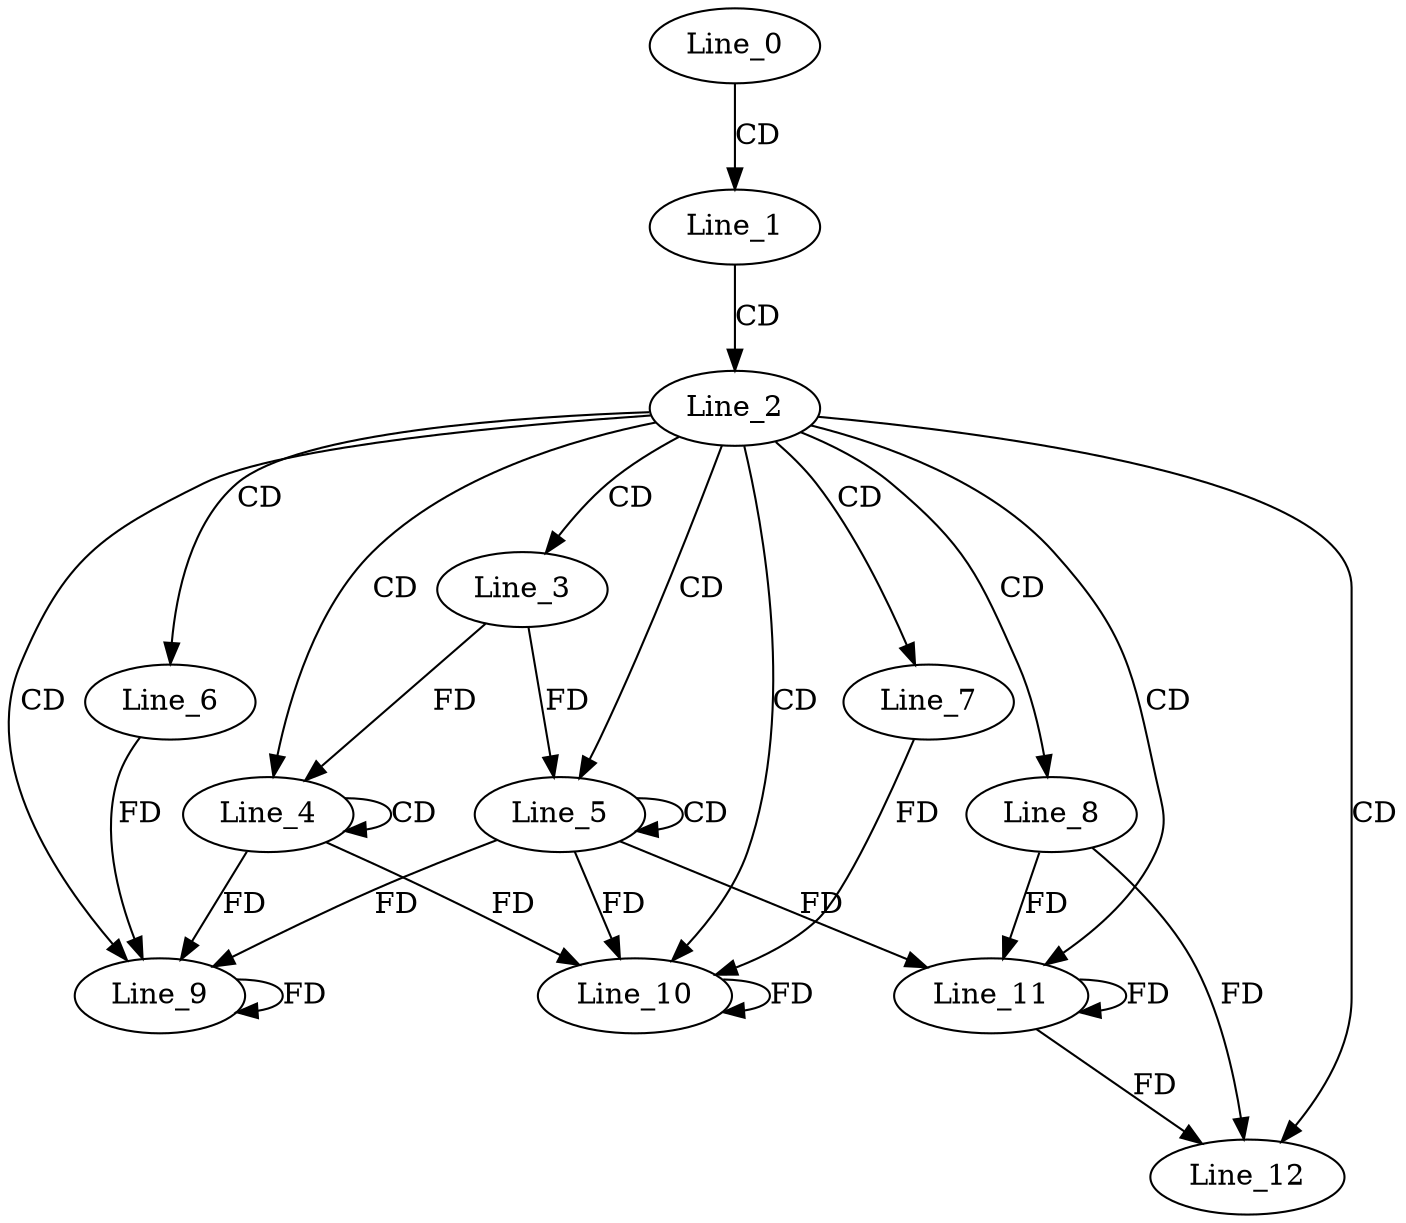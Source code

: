 digraph G {
  Line_0;
  Line_1;
  Line_2;
  Line_3;
  Line_4;
  Line_4;
  Line_5;
  Line_5;
  Line_6;
  Line_7;
  Line_8;
  Line_9;
  Line_10;
  Line_11;
  Line_12;
  Line_12;
  Line_0 -> Line_1 [ label="CD" ];
  Line_1 -> Line_2 [ label="CD" ];
  Line_2 -> Line_3 [ label="CD" ];
  Line_2 -> Line_4 [ label="CD" ];
  Line_4 -> Line_4 [ label="CD" ];
  Line_3 -> Line_4 [ label="FD" ];
  Line_2 -> Line_5 [ label="CD" ];
  Line_5 -> Line_5 [ label="CD" ];
  Line_3 -> Line_5 [ label="FD" ];
  Line_2 -> Line_6 [ label="CD" ];
  Line_2 -> Line_7 [ label="CD" ];
  Line_2 -> Line_8 [ label="CD" ];
  Line_2 -> Line_9 [ label="CD" ];
  Line_6 -> Line_9 [ label="FD" ];
  Line_9 -> Line_9 [ label="FD" ];
  Line_4 -> Line_9 [ label="FD" ];
  Line_5 -> Line_9 [ label="FD" ];
  Line_2 -> Line_10 [ label="CD" ];
  Line_7 -> Line_10 [ label="FD" ];
  Line_10 -> Line_10 [ label="FD" ];
  Line_4 -> Line_10 [ label="FD" ];
  Line_5 -> Line_10 [ label="FD" ];
  Line_2 -> Line_11 [ label="CD" ];
  Line_8 -> Line_11 [ label="FD" ];
  Line_11 -> Line_11 [ label="FD" ];
  Line_5 -> Line_11 [ label="FD" ];
  Line_2 -> Line_12 [ label="CD" ];
  Line_8 -> Line_12 [ label="FD" ];
  Line_11 -> Line_12 [ label="FD" ];
}
